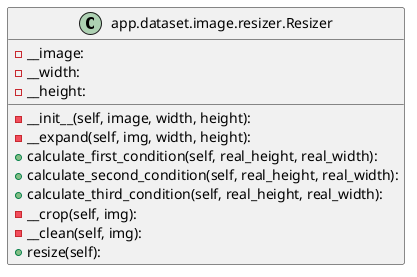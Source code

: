 @startuml

top to bottom direction
skinparam linetype ortho

class Resizer as "app.dataset.image.resizer.Resizer" {
   - __image:
   - __width:
   - __height:
   - __init__(self, image, width, height):
   - __expand(self, img, width, height):
   + calculate_first_condition(self, real_height, real_width):
   + calculate_second_condition(self, real_height, real_width):
   + calculate_third_condition(self, real_height, real_width):
   - __crop(self, img):
   - __clean(self, img):
   + resize(self):
}

@enduml
